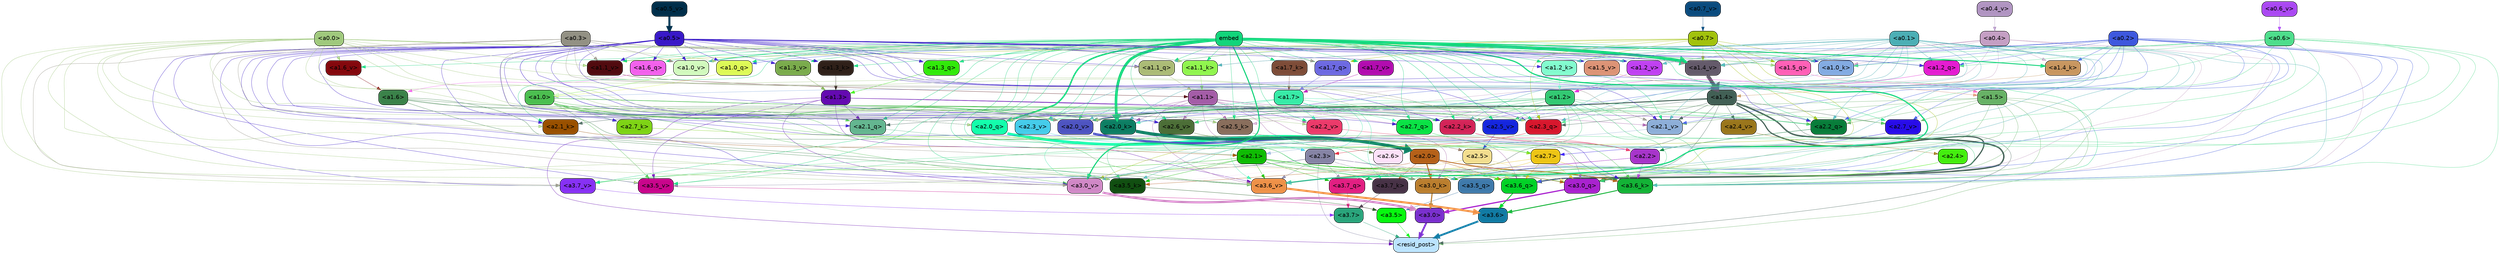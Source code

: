 strict digraph "" {
	graph [bgcolor=transparent,
		layout=dot,
		overlap=false,
		splines=true
	];
	"<a3.7>"	[color=black,
		fillcolor="#2aa57c",
		fontname=Helvetica,
		shape=box,
		style="filled, rounded"];
	"<resid_post>"	[color=black,
		fillcolor="#bbe3ff",
		fontname=Helvetica,
		shape=box,
		style="filled, rounded"];
	"<a3.7>" -> "<resid_post>"	[color="#2aa57c",
		penwidth=0.6239100098609924];
	"<a3.6>"	[color=black,
		fillcolor="#117ba4",
		fontname=Helvetica,
		shape=box,
		style="filled, rounded"];
	"<a3.6>" -> "<resid_post>"	[color="#117ba4",
		penwidth=4.569062113761902];
	"<a3.5>"	[color=black,
		fillcolor="#07f80f",
		fontname=Helvetica,
		shape=box,
		style="filled, rounded"];
	"<a3.5>" -> "<resid_post>"	[color="#07f80f",
		penwidth=0.6];
	"<a3.0>"	[color=black,
		fillcolor="#7a30ce",
		fontname=Helvetica,
		shape=box,
		style="filled, rounded"];
	"<a3.0>" -> "<resid_post>"	[color="#7a30ce",
		penwidth=4.283544182777405];
	"<a2.3>"	[color=black,
		fillcolor="#8684a5",
		fontname=Helvetica,
		shape=box,
		style="filled, rounded"];
	"<a2.3>" -> "<resid_post>"	[color="#8684a5",
		penwidth=0.6];
	"<a3.7_q>"	[color=black,
		fillcolor="#e21f82",
		fontname=Helvetica,
		shape=box,
		style="filled, rounded"];
	"<a2.3>" -> "<a3.7_q>"	[color="#8684a5",
		penwidth=0.6];
	"<a3.6_q>"	[color=black,
		fillcolor="#02d227",
		fontname=Helvetica,
		shape=box,
		style="filled, rounded"];
	"<a2.3>" -> "<a3.6_q>"	[color="#8684a5",
		penwidth=0.6];
	"<a3.5_q>"	[color=black,
		fillcolor="#3f7aab",
		fontname=Helvetica,
		shape=box,
		style="filled, rounded"];
	"<a2.3>" -> "<a3.5_q>"	[color="#8684a5",
		penwidth=0.6];
	"<a3.0_q>"	[color=black,
		fillcolor="#a922cf",
		fontname=Helvetica,
		shape=box,
		style="filled, rounded"];
	"<a2.3>" -> "<a3.0_q>"	[color="#8684a5",
		penwidth=0.6];
	"<a3.0_k>"	[color=black,
		fillcolor="#ba7e2e",
		fontname=Helvetica,
		shape=box,
		style="filled, rounded"];
	"<a2.3>" -> "<a3.0_k>"	[color="#8684a5",
		penwidth=0.6];
	"<a3.6_v>"	[color=black,
		fillcolor="#ee9148",
		fontname=Helvetica,
		shape=box,
		style="filled, rounded"];
	"<a2.3>" -> "<a3.6_v>"	[color="#8684a5",
		penwidth=0.6];
	"<a3.5_v>"	[color=black,
		fillcolor="#c9058c",
		fontname=Helvetica,
		shape=box,
		style="filled, rounded"];
	"<a2.3>" -> "<a3.5_v>"	[color="#8684a5",
		penwidth=0.6];
	"<a3.0_v>"	[color=black,
		fillcolor="#d088c6",
		fontname=Helvetica,
		shape=box,
		style="filled, rounded"];
	"<a2.3>" -> "<a3.0_v>"	[color="#8684a5",
		penwidth=0.6];
	"<a1.5>"	[color=black,
		fillcolor="#68b266",
		fontname=Helvetica,
		shape=box,
		style="filled, rounded"];
	"<a1.5>" -> "<resid_post>"	[color="#68b266",
		penwidth=0.6];
	"<a1.5>" -> "<a3.6_q>"	[color="#68b266",
		penwidth=0.6];
	"<a1.5>" -> "<a3.5_q>"	[color="#68b266",
		penwidth=0.6];
	"<a1.5>" -> "<a3.0_q>"	[color="#68b266",
		penwidth=0.6];
	"<a3.6_k>"	[color=black,
		fillcolor="#13b336",
		fontname=Helvetica,
		shape=box,
		style="filled, rounded"];
	"<a1.5>" -> "<a3.6_k>"	[color="#68b266",
		penwidth=0.6];
	"<a1.5>" -> "<a3.0_k>"	[color="#68b266",
		penwidth=0.6];
	"<a2.2_q>"	[color=black,
		fillcolor="#087d3a",
		fontname=Helvetica,
		shape=box,
		style="filled, rounded"];
	"<a1.5>" -> "<a2.2_q>"	[color="#68b266",
		penwidth=0.6];
	"<a2.7_v>"	[color=black,
		fillcolor="#280ce9",
		fontname=Helvetica,
		shape=box,
		style="filled, rounded"];
	"<a1.5>" -> "<a2.7_v>"	[color="#68b266",
		penwidth=0.6];
	"<a2.6_v>"	[color=black,
		fillcolor="#4c6e37",
		fontname=Helvetica,
		shape=box,
		style="filled, rounded"];
	"<a1.5>" -> "<a2.6_v>"	[color="#68b266",
		penwidth=0.6];
	"<a2.1_v>"	[color=black,
		fillcolor="#8daed8",
		fontname=Helvetica,
		shape=box,
		style="filled, rounded"];
	"<a1.5>" -> "<a2.1_v>"	[color="#68b266",
		penwidth=0.6];
	"<a1.4>"	[color=black,
		fillcolor="#426055",
		fontname=Helvetica,
		shape=box,
		style="filled, rounded"];
	"<a1.4>" -> "<resid_post>"	[color="#426055",
		penwidth=0.6];
	"<a1.4>" -> "<a3.7_q>"	[color="#426055",
		penwidth=0.6];
	"<a1.4>" -> "<a3.6_q>"	[color="#426055",
		penwidth=2.7536282539367676];
	"<a1.4>" -> "<a3.5_q>"	[color="#426055",
		penwidth=0.6];
	"<a1.4>" -> "<a3.0_q>"	[color="#426055",
		penwidth=3.3369133472442627];
	"<a2.3_q>"	[color=black,
		fillcolor="#d7172d",
		fontname=Helvetica,
		shape=box,
		style="filled, rounded"];
	"<a1.4>" -> "<a2.3_q>"	[color="#426055",
		penwidth=0.6];
	"<a1.4>" -> "<a2.2_q>"	[color="#426055",
		penwidth=0.6];
	"<a2.1_q>"	[color=black,
		fillcolor="#64b690",
		fontname=Helvetica,
		shape=box,
		style="filled, rounded"];
	"<a1.4>" -> "<a2.1_q>"	[color="#426055",
		penwidth=0.6];
	"<a2.0_q>"	[color=black,
		fillcolor="#13feab",
		fontname=Helvetica,
		shape=box,
		style="filled, rounded"];
	"<a1.4>" -> "<a2.0_q>"	[color="#426055",
		penwidth=0.6];
	"<a2.1_k>"	[color=black,
		fillcolor="#995000",
		fontname=Helvetica,
		shape=box,
		style="filled, rounded"];
	"<a1.4>" -> "<a2.1_k>"	[color="#426055",
		penwidth=0.6];
	"<a1.4>" -> "<a2.7_v>"	[color="#426055",
		penwidth=0.6];
	"<a1.4>" -> "<a2.6_v>"	[color="#426055",
		penwidth=0.6];
	"<a2.5_v>"	[color=black,
		fillcolor="#1526de",
		fontname=Helvetica,
		shape=box,
		style="filled, rounded"];
	"<a1.4>" -> "<a2.5_v>"	[color="#426055",
		penwidth=0.6];
	"<a2.4_v>"	[color=black,
		fillcolor="#9a761c",
		fontname=Helvetica,
		shape=box,
		style="filled, rounded"];
	"<a1.4>" -> "<a2.4_v>"	[color="#426055",
		penwidth=0.6];
	"<a1.4>" -> "<a2.1_v>"	[color="#426055",
		penwidth=0.6];
	"<a2.0_v>"	[color=black,
		fillcolor="#4e54c1",
		fontname=Helvetica,
		shape=box,
		style="filled, rounded"];
	"<a1.4>" -> "<a2.0_v>"	[color="#426055",
		penwidth=2.2818827629089355];
	"<a1.3>"	[color=black,
		fillcolor="#640ab1",
		fontname=Helvetica,
		shape=box,
		style="filled, rounded"];
	"<a1.3>" -> "<resid_post>"	[color="#640ab1",
		penwidth=0.6];
	"<a1.3>" -> "<a3.6_v>"	[color="#640ab1",
		penwidth=0.6];
	"<a1.3>" -> "<a3.5_v>"	[color="#640ab1",
		penwidth=0.6];
	"<a1.3>" -> "<a3.0_v>"	[color="#640ab1",
		penwidth=0.6];
	"<a1.3>" -> "<a2.2_q>"	[color="#640ab1",
		penwidth=0.6];
	"<a1.3>" -> "<a2.1_q>"	[color="#640ab1",
		penwidth=0.6];
	"<a2.2_k>"	[color=black,
		fillcolor="#d32458",
		fontname=Helvetica,
		shape=box,
		style="filled, rounded"];
	"<a1.3>" -> "<a2.2_k>"	[color="#640ab1",
		penwidth=0.6];
	"<a1.3>" -> "<a2.5_v>"	[color="#640ab1",
		penwidth=0.6];
	"<a3.7_q>" -> "<a3.7>"	[color="#e21f82",
		penwidth=0.6];
	"<a3.6_q>" -> "<a3.6>"	[color="#02d227",
		penwidth=2.0344843566417694];
	"<a3.5_q>" -> "<a3.5>"	[color="#3f7aab",
		penwidth=0.6];
	"<a3.0_q>" -> "<a3.0>"	[color="#a922cf",
		penwidth=2.863015294075012];
	"<a3.7_k>"	[color=black,
		fillcolor="#473246",
		fontname=Helvetica,
		shape=box,
		style="filled, rounded"];
	"<a3.7_k>" -> "<a3.7>"	[color="#473246",
		penwidth=0.6];
	"<a3.6_k>" -> "<a3.6>"	[color="#13b336",
		penwidth=2.1770318150520325];
	"<a3.5_k>"	[color=black,
		fillcolor="#114f11",
		fontname=Helvetica,
		shape=box,
		style="filled, rounded"];
	"<a3.5_k>" -> "<a3.5>"	[color="#114f11",
		penwidth=0.6];
	"<a3.0_k>" -> "<a3.0>"	[color="#ba7e2e",
		penwidth=2.6323853135108948];
	"<a3.7_v>"	[color=black,
		fillcolor="#8731f4",
		fontname=Helvetica,
		shape=box,
		style="filled, rounded"];
	"<a3.7_v>" -> "<a3.7>"	[color="#8731f4",
		penwidth=0.6];
	"<a3.6_v>" -> "<a3.6>"	[color="#ee9148",
		penwidth=4.972373723983765];
	"<a3.5_v>" -> "<a3.5>"	[color="#c9058c",
		penwidth=0.6];
	"<a3.0_v>" -> "<a3.0>"	[color="#d088c6",
		penwidth=5.1638524532318115];
	"<a2.6>"	[color=black,
		fillcolor="#fce1f9",
		fontname=Helvetica,
		shape=box,
		style="filled, rounded"];
	"<a2.6>" -> "<a3.7_q>"	[color="#fce1f9",
		penwidth=0.6];
	"<a2.6>" -> "<a3.6_q>"	[color="#fce1f9",
		penwidth=0.6];
	"<a2.6>" -> "<a3.0_q>"	[color="#fce1f9",
		penwidth=0.6];
	"<a2.6>" -> "<a3.7_k>"	[color="#fce1f9",
		penwidth=0.6];
	"<a2.6>" -> "<a3.6_k>"	[color="#fce1f9",
		penwidth=0.6];
	"<a2.6>" -> "<a3.5_k>"	[color="#fce1f9",
		penwidth=0.6];
	"<a2.6>" -> "<a3.0_k>"	[color="#fce1f9",
		penwidth=0.6];
	"<a2.1>"	[color=black,
		fillcolor="#0fbc04",
		fontname=Helvetica,
		shape=box,
		style="filled, rounded"];
	"<a2.1>" -> "<a3.7_q>"	[color="#0fbc04",
		penwidth=0.6];
	"<a2.1>" -> "<a3.6_q>"	[color="#0fbc04",
		penwidth=0.6];
	"<a2.1>" -> "<a3.5_q>"	[color="#0fbc04",
		penwidth=0.6];
	"<a2.1>" -> "<a3.0_q>"	[color="#0fbc04",
		penwidth=0.6];
	"<a2.1>" -> "<a3.7_k>"	[color="#0fbc04",
		penwidth=0.6];
	"<a2.1>" -> "<a3.6_k>"	[color="#0fbc04",
		penwidth=0.6];
	"<a2.1>" -> "<a3.5_k>"	[color="#0fbc04",
		penwidth=0.6];
	"<a2.1>" -> "<a3.0_k>"	[color="#0fbc04",
		penwidth=0.6];
	"<a2.1>" -> "<a3.7_v>"	[color="#0fbc04",
		penwidth=0.6];
	"<a2.1>" -> "<a3.6_v>"	[color="#0fbc04",
		penwidth=0.6];
	"<a2.1>" -> "<a3.0_v>"	[color="#0fbc04",
		penwidth=0.6];
	"<a2.7>"	[color=black,
		fillcolor="#edc516",
		fontname=Helvetica,
		shape=box,
		style="filled, rounded"];
	"<a2.7>" -> "<a3.6_q>"	[color="#edc516",
		penwidth=0.6];
	"<a2.7>" -> "<a3.0_q>"	[color="#edc516",
		penwidth=0.6];
	"<a2.7>" -> "<a3.6_k>"	[color="#edc516",
		penwidth=0.6];
	"<a2.7>" -> "<a3.0_k>"	[color="#edc516",
		penwidth=0.6];
	"<a2.7>" -> "<a3.6_v>"	[color="#edc516",
		penwidth=0.6];
	"<a2.5>"	[color=black,
		fillcolor="#f3de8f",
		fontname=Helvetica,
		shape=box,
		style="filled, rounded"];
	"<a2.5>" -> "<a3.6_q>"	[color="#f3de8f",
		penwidth=0.6];
	"<a2.5>" -> "<a3.0_q>"	[color="#f3de8f",
		penwidth=0.6];
	"<a2.5>" -> "<a3.0_k>"	[color="#f3de8f",
		penwidth=0.6];
	"<a2.5>" -> "<a3.6_v>"	[color="#f3de8f",
		penwidth=0.6];
	"<a2.5>" -> "<a3.0_v>"	[color="#f3de8f",
		penwidth=0.6];
	"<a2.0>"	[color=black,
		fillcolor="#b56119",
		fontname=Helvetica,
		shape=box,
		style="filled, rounded"];
	"<a2.0>" -> "<a3.6_q>"	[color="#b56119",
		penwidth=0.6];
	"<a2.0>" -> "<a3.0_q>"	[color="#b56119",
		penwidth=0.6];
	"<a2.0>" -> "<a3.7_k>"	[color="#b56119",
		penwidth=0.6];
	"<a2.0>" -> "<a3.6_k>"	[color="#b56119",
		penwidth=1.7047871947288513];
	"<a2.0>" -> "<a3.5_k>"	[color="#b56119",
		penwidth=0.6];
	"<a2.0>" -> "<a3.0_k>"	[color="#b56119",
		penwidth=2.239806979894638];
	"<a1.1>"	[color=black,
		fillcolor="#a45da7",
		fontname=Helvetica,
		shape=box,
		style="filled, rounded"];
	"<a1.1>" -> "<a3.6_q>"	[color="#a45da7",
		penwidth=0.6];
	"<a1.1>" -> "<a3.0_q>"	[color="#a45da7",
		penwidth=0.6];
	"<a1.1>" -> "<a3.0_k>"	[color="#a45da7",
		penwidth=0.6];
	"<a1.1>" -> "<a3.6_v>"	[color="#a45da7",
		penwidth=0.6];
	"<a2.7_q>"	[color=black,
		fillcolor="#0ae245",
		fontname=Helvetica,
		shape=box,
		style="filled, rounded"];
	"<a1.1>" -> "<a2.7_q>"	[color="#a45da7",
		penwidth=0.6];
	"<a2.5_k>"	[color=black,
		fillcolor="#896e5c",
		fontname=Helvetica,
		shape=box,
		style="filled, rounded"];
	"<a1.1>" -> "<a2.5_k>"	[color="#a45da7",
		penwidth=0.6];
	"<a2.0_k>"	[color=black,
		fillcolor="#0d7e63",
		fontname=Helvetica,
		shape=box,
		style="filled, rounded"];
	"<a1.1>" -> "<a2.0_k>"	[color="#a45da7",
		penwidth=0.6];
	"<a1.1>" -> "<a2.6_v>"	[color="#a45da7",
		penwidth=0.6];
	"<a2.2_v>"	[color=black,
		fillcolor="#eb3a6a",
		fontname=Helvetica,
		shape=box,
		style="filled, rounded"];
	"<a1.1>" -> "<a2.2_v>"	[color="#a45da7",
		penwidth=0.6];
	"<a1.1>" -> "<a2.1_v>"	[color="#a45da7",
		penwidth=0.6];
	"<a1.1>" -> "<a2.0_v>"	[color="#a45da7",
		penwidth=0.6];
	"<a0.4>"	[color=black,
		fillcolor="#c59fc4",
		fontname=Helvetica,
		shape=box,
		style="filled, rounded"];
	"<a0.4>" -> "<a3.6_q>"	[color="#c59fc4",
		penwidth=0.6];
	"<a0.4>" -> "<a3.0_q>"	[color="#c59fc4",
		penwidth=0.6];
	"<a0.4>" -> "<a3.6_k>"	[color="#c59fc4",
		penwidth=0.6];
	"<a0.4>" -> "<a2.5_k>"	[color="#c59fc4",
		penwidth=0.6];
	"<a0.4>" -> "<a2.0_k>"	[color="#c59fc4",
		penwidth=0.6];
	"<a1.4_k>"	[color=black,
		fillcolor="#c89660",
		fontname=Helvetica,
		shape=box,
		style="filled, rounded"];
	"<a0.4>" -> "<a1.4_k>"	[color="#c59fc4",
		penwidth=0.6];
	"<a1.1_k>"	[color=black,
		fillcolor="#90f54e",
		fontname=Helvetica,
		shape=box,
		style="filled, rounded"];
	"<a0.4>" -> "<a1.1_k>"	[color="#c59fc4",
		penwidth=0.6];
	"<a1.0_k>"	[color=black,
		fillcolor="#83abe2",
		fontname=Helvetica,
		shape=box,
		style="filled, rounded"];
	"<a0.4>" -> "<a1.0_k>"	[color="#c59fc4",
		penwidth=0.6];
	"<a1.4_v>"	[color=black,
		fillcolor="#645a6a",
		fontname=Helvetica,
		shape=box,
		style="filled, rounded"];
	"<a0.4>" -> "<a1.4_v>"	[color="#c59fc4",
		penwidth=0.6];
	"<a1.2_v>"	[color=black,
		fillcolor="#c041f1",
		fontname=Helvetica,
		shape=box,
		style="filled, rounded"];
	"<a0.4>" -> "<a1.2_v>"	[color="#c59fc4",
		penwidth=0.6];
	"<a0.2>"	[color=black,
		fillcolor="#3e58de",
		fontname=Helvetica,
		shape=box,
		style="filled, rounded"];
	"<a0.2>" -> "<a3.6_q>"	[color="#3e58de",
		penwidth=0.6];
	"<a0.2>" -> "<a3.0_q>"	[color="#3e58de",
		penwidth=0.6];
	"<a0.2>" -> "<a3.6_k>"	[color="#3e58de",
		penwidth=0.6];
	"<a0.2>" -> "<a3.0_k>"	[color="#3e58de",
		penwidth=0.6];
	"<a0.2>" -> "<a2.2_q>"	[color="#3e58de",
		penwidth=0.6];
	"<a0.2>" -> "<a2.2_k>"	[color="#3e58de",
		penwidth=0.6];
	"<a0.2>" -> "<a2.0_k>"	[color="#3e58de",
		penwidth=0.6];
	"<a0.2>" -> "<a2.7_v>"	[color="#3e58de",
		penwidth=0.6];
	"<a0.2>" -> "<a2.1_v>"	[color="#3e58de",
		penwidth=0.6];
	"<a0.2>" -> "<a2.0_v>"	[color="#3e58de",
		penwidth=0.6];
	"<a1.5_q>"	[color=black,
		fillcolor="#ff60b6",
		fontname=Helvetica,
		shape=box,
		style="filled, rounded"];
	"<a0.2>" -> "<a1.5_q>"	[color="#3e58de",
		penwidth=0.6];
	"<a1.2_q>"	[color=black,
		fillcolor="#e41cd1",
		fontname=Helvetica,
		shape=box,
		style="filled, rounded"];
	"<a0.2>" -> "<a1.2_q>"	[color="#3e58de",
		penwidth=0.6];
	"<a1.0_q>"	[color=black,
		fillcolor="#ddf956",
		fontname=Helvetica,
		shape=box,
		style="filled, rounded"];
	"<a0.2>" -> "<a1.0_q>"	[color="#3e58de",
		penwidth=0.6];
	"<a0.2>" -> "<a1.4_k>"	[color="#3e58de",
		penwidth=0.6];
	"<a0.2>" -> "<a1.0_k>"	[color="#3e58de",
		penwidth=0.6];
	"<a0.2>" -> "<a1.4_v>"	[color="#3e58de",
		penwidth=0.6];
	"<a2.4>"	[color=black,
		fillcolor="#44ee0f",
		fontname=Helvetica,
		shape=box,
		style="filled, rounded"];
	"<a2.4>" -> "<a3.5_q>"	[color="#44ee0f",
		penwidth=0.6];
	"<a2.4>" -> "<a3.0_q>"	[color="#44ee0f",
		penwidth=0.6];
	"<a1.2>"	[color=black,
		fillcolor="#33c973",
		fontname=Helvetica,
		shape=box,
		style="filled, rounded"];
	"<a1.2>" -> "<a3.0_q>"	[color="#33c973",
		penwidth=0.6];
	"<a1.2>" -> "<a3.6_k>"	[color="#33c973",
		penwidth=0.6];
	"<a1.2>" -> "<a3.5_k>"	[color="#33c973",
		penwidth=0.6];
	"<a1.2>" -> "<a3.0_k>"	[color="#33c973",
		penwidth=0.6];
	"<a1.2>" -> "<a3.5_v>"	[color="#33c973",
		penwidth=0.6];
	"<a1.2>" -> "<a2.7_q>"	[color="#33c973",
		penwidth=0.6];
	"<a1.2>" -> "<a2.2_q>"	[color="#33c973",
		penwidth=0.6];
	"<a1.2>" -> "<a2.2_k>"	[color="#33c973",
		penwidth=0.6];
	"<a1.2>" -> "<a2.6_v>"	[color="#33c973",
		penwidth=0.6];
	"<a1.2>" -> "<a2.5_v>"	[color="#33c973",
		penwidth=0.6];
	"<a2.3_v>"	[color=black,
		fillcolor="#45ccea",
		fontname=Helvetica,
		shape=box,
		style="filled, rounded"];
	"<a1.2>" -> "<a2.3_v>"	[color="#33c973",
		penwidth=0.6];
	"<a1.2>" -> "<a2.0_v>"	[color="#33c973",
		penwidth=0.6];
	"<a1.7>"	[color=black,
		fillcolor="#38eba7",
		fontname=Helvetica,
		shape=box,
		style="filled, rounded"];
	"<a1.7>" -> "<a3.7_k>"	[color="#38eba7",
		penwidth=0.6];
	"<a1.7>" -> "<a3.5_k>"	[color="#38eba7",
		penwidth=0.6];
	"<a1.7>" -> "<a3.6_v>"	[color="#38eba7",
		penwidth=0.6];
	"<a1.7>" -> "<a2.7_q>"	[color="#38eba7",
		penwidth=0.6];
	"<a1.7>" -> "<a2.2_q>"	[color="#38eba7",
		penwidth=0.6];
	"<a1.7>" -> "<a2.0_q>"	[color="#38eba7",
		penwidth=0.6];
	"<a1.7>" -> "<a2.2_k>"	[color="#38eba7",
		penwidth=0.6];
	"<a1.7>" -> "<a2.0_k>"	[color="#38eba7",
		penwidth=0.6];
	"<a1.7>" -> "<a2.5_v>"	[color="#38eba7",
		penwidth=0.6];
	"<a1.7>" -> "<a2.3_v>"	[color="#38eba7",
		penwidth=0.6];
	"<a1.7>" -> "<a2.2_v>"	[color="#38eba7",
		penwidth=0.6];
	"<a0.7>"	[color=black,
		fillcolor="#a2c20d",
		fontname=Helvetica,
		shape=box,
		style="filled, rounded"];
	"<a0.7>" -> "<a3.7_k>"	[color="#a2c20d",
		penwidth=0.6];
	"<a0.7>" -> "<a3.0_v>"	[color="#a2c20d",
		penwidth=0.6];
	"<a0.7>" -> "<a2.3_q>"	[color="#a2c20d",
		penwidth=0.6];
	"<a0.7>" -> "<a2.2_q>"	[color="#a2c20d",
		penwidth=0.6];
	"<a1.7_q>"	[color=black,
		fillcolor="#6d69e1",
		fontname=Helvetica,
		shape=box,
		style="filled, rounded"];
	"<a0.7>" -> "<a1.7_q>"	[color="#a2c20d",
		penwidth=0.6];
	"<a0.7>" -> "<a1.5_q>"	[color="#a2c20d",
		penwidth=0.6];
	"<a1.1_q>"	[color=black,
		fillcolor="#abbb76",
		fontname=Helvetica,
		shape=box,
		style="filled, rounded"];
	"<a0.7>" -> "<a1.1_q>"	[color="#a2c20d",
		penwidth=0.6];
	"<a1.2_k>"	[color=black,
		fillcolor="#82fbce",
		fontname=Helvetica,
		shape=box,
		style="filled, rounded"];
	"<a0.7>" -> "<a1.2_k>"	[color="#a2c20d",
		penwidth=0.6];
	"<a0.7>" -> "<a1.0_k>"	[color="#a2c20d",
		penwidth=0.6];
	"<a0.7>" -> "<a1.4_v>"	[color="#a2c20d",
		penwidth=0.6];
	"<a1.1_v>"	[color=black,
		fillcolor="#510a0f",
		fontname=Helvetica,
		shape=box,
		style="filled, rounded"];
	"<a0.7>" -> "<a1.1_v>"	[color="#a2c20d",
		penwidth=0.6];
	"<a0.6>"	[color=black,
		fillcolor="#4ede8c",
		fontname=Helvetica,
		shape=box,
		style="filled, rounded"];
	"<a0.6>" -> "<a3.7_k>"	[color="#4ede8c",
		penwidth=0.6];
	"<a0.6>" -> "<a3.6_k>"	[color="#4ede8c",
		penwidth=0.6];
	"<a0.6>" -> "<a3.0_k>"	[color="#4ede8c",
		penwidth=0.6];
	"<a0.6>" -> "<a3.7_v>"	[color="#4ede8c",
		penwidth=0.6];
	"<a0.6>" -> "<a3.6_v>"	[color="#4ede8c",
		penwidth=0.6];
	"<a0.6>" -> "<a3.0_v>"	[color="#4ede8c",
		penwidth=0.6];
	"<a0.6>" -> "<a2.3_q>"	[color="#4ede8c",
		penwidth=0.6];
	"<a0.6>" -> "<a2.2_q>"	[color="#4ede8c",
		penwidth=0.6];
	"<a0.6>" -> "<a1.5_q>"	[color="#4ede8c",
		penwidth=0.6];
	"<a0.6>" -> "<a1.2_q>"	[color="#4ede8c",
		penwidth=0.6];
	"<a0.6>" -> "<a1.0_k>"	[color="#4ede8c",
		penwidth=0.6];
	"<a0.6>" -> "<a1.4_v>"	[color="#4ede8c",
		penwidth=0.6];
	embed	[color=black,
		fillcolor="#12d57b",
		fontname=Helvetica,
		shape=box,
		style="filled, rounded"];
	embed -> "<a3.7_k>"	[color="#12d57b",
		penwidth=0.6];
	embed -> "<a3.6_k>"	[color="#12d57b",
		penwidth=0.6];
	embed -> "<a3.5_k>"	[color="#12d57b",
		penwidth=0.6];
	embed -> "<a3.0_k>"	[color="#12d57b",
		penwidth=0.6];
	embed -> "<a3.7_v>"	[color="#12d57b",
		penwidth=0.6];
	embed -> "<a3.6_v>"	[color="#12d57b",
		penwidth=2.7369276881217957];
	embed -> "<a3.5_v>"	[color="#12d57b",
		penwidth=0.6];
	embed -> "<a3.0_v>"	[color="#12d57b",
		penwidth=2.5778204202651978];
	embed -> "<a2.7_q>"	[color="#12d57b",
		penwidth=0.6];
	embed -> "<a2.3_q>"	[color="#12d57b",
		penwidth=0.6];
	embed -> "<a2.2_q>"	[color="#12d57b",
		penwidth=0.6];
	embed -> "<a2.1_q>"	[color="#12d57b",
		penwidth=0.6];
	embed -> "<a2.0_q>"	[color="#12d57b",
		penwidth=3.459219217300415];
	embed -> "<a2.5_k>"	[color="#12d57b",
		penwidth=0.6];
	embed -> "<a2.2_k>"	[color="#12d57b",
		penwidth=0.6363201141357422];
	embed -> "<a2.1_k>"	[color="#12d57b",
		penwidth=0.6];
	embed -> "<a2.0_k>"	[color="#12d57b",
		penwidth=6.407642982900143];
	embed -> "<a2.7_v>"	[color="#12d57b",
		penwidth=0.6];
	embed -> "<a2.6_v>"	[color="#12d57b",
		penwidth=0.6];
	embed -> "<a2.5_v>"	[color="#12d57b",
		penwidth=0.6];
	embed -> "<a2.3_v>"	[color="#12d57b",
		penwidth=0.6];
	embed -> "<a2.2_v>"	[color="#12d57b",
		penwidth=0.6175012588500977];
	embed -> "<a2.1_v>"	[color="#12d57b",
		penwidth=0.6];
	embed -> "<a2.0_v>"	[color="#12d57b",
		penwidth=0.6];
	embed -> "<a1.7_q>"	[color="#12d57b",
		penwidth=0.6];
	"<a1.6_q>"	[color=black,
		fillcolor="#f261ec",
		fontname=Helvetica,
		shape=box,
		style="filled, rounded"];
	embed -> "<a1.6_q>"	[color="#12d57b",
		penwidth=0.6];
	embed -> "<a1.5_q>"	[color="#12d57b",
		penwidth=0.6186923980712891];
	"<a1.3_q>"	[color=black,
		fillcolor="#31e90a",
		fontname=Helvetica,
		shape=box,
		style="filled, rounded"];
	embed -> "<a1.3_q>"	[color="#12d57b",
		penwidth=0.6];
	embed -> "<a1.2_q>"	[color="#12d57b",
		penwidth=0.6];
	embed -> "<a1.1_q>"	[color="#12d57b",
		penwidth=0.6];
	embed -> "<a1.0_q>"	[color="#12d57b",
		penwidth=0.6];
	"<a1.7_k>"	[color=black,
		fillcolor="#7d4c38",
		fontname=Helvetica,
		shape=box,
		style="filled, rounded"];
	embed -> "<a1.7_k>"	[color="#12d57b",
		penwidth=0.6];
	embed -> "<a1.4_k>"	[color="#12d57b",
		penwidth=2.1454997062683105];
	"<a1.3_k>"	[color=black,
		fillcolor="#2f2019",
		fontname=Helvetica,
		shape=box,
		style="filled, rounded"];
	embed -> "<a1.3_k>"	[color="#12d57b",
		penwidth=0.6];
	embed -> "<a1.2_k>"	[color="#12d57b",
		penwidth=0.6];
	embed -> "<a1.1_k>"	[color="#12d57b",
		penwidth=0.6];
	embed -> "<a1.0_k>"	[color="#12d57b",
		penwidth=0.6];
	"<a1.7_v>"	[color=black,
		fillcolor="#b20caf",
		fontname=Helvetica,
		shape=box,
		style="filled, rounded"];
	embed -> "<a1.7_v>"	[color="#12d57b",
		penwidth=0.6];
	"<a1.6_v>"	[color=black,
		fillcolor="#84080d",
		fontname=Helvetica,
		shape=box,
		style="filled, rounded"];
	embed -> "<a1.6_v>"	[color="#12d57b",
		penwidth=0.6];
	"<a1.5_v>"	[color=black,
		fillcolor="#dc9376",
		fontname=Helvetica,
		shape=box,
		style="filled, rounded"];
	embed -> "<a1.5_v>"	[color="#12d57b",
		penwidth=0.6];
	embed -> "<a1.4_v>"	[color="#12d57b",
		penwidth=6.860090345144272];
	"<a1.3_v>"	[color=black,
		fillcolor="#7aab4c",
		fontname=Helvetica,
		shape=box,
		style="filled, rounded"];
	embed -> "<a1.3_v>"	[color="#12d57b",
		penwidth=0.6];
	embed -> "<a1.2_v>"	[color="#12d57b",
		penwidth=0.6];
	embed -> "<a1.1_v>"	[color="#12d57b",
		penwidth=0.6];
	"<a1.0_v>"	[color=black,
		fillcolor="#d1f9bd",
		fontname=Helvetica,
		shape=box,
		style="filled, rounded"];
	embed -> "<a1.0_v>"	[color="#12d57b",
		penwidth=1.2940821647644043];
	"<a2.2>"	[color=black,
		fillcolor="#a735ca",
		fontname=Helvetica,
		shape=box,
		style="filled, rounded"];
	"<a2.2>" -> "<a3.6_k>"	[color="#a735ca",
		penwidth=0.6];
	"<a2.2>" -> "<a3.0_k>"	[color="#a735ca",
		penwidth=0.6];
	"<a2.2>" -> "<a3.6_v>"	[color="#a735ca",
		penwidth=0.6];
	"<a1.6>"	[color=black,
		fillcolor="#3b824a",
		fontname=Helvetica,
		shape=box,
		style="filled, rounded"];
	"<a1.6>" -> "<a3.6_k>"	[color="#3b824a",
		penwidth=0.6];
	"<a1.6>" -> "<a3.5_k>"	[color="#3b824a",
		penwidth=0.6];
	"<a1.6>" -> "<a3.6_v>"	[color="#3b824a",
		penwidth=0.6];
	"<a1.6>" -> "<a2.0_k>"	[color="#3b824a",
		penwidth=0.6];
	"<a1.6>" -> "<a2.0_v>"	[color="#3b824a",
		penwidth=0.6];
	"<a1.0>"	[color=black,
		fillcolor="#4cbf50",
		fontname=Helvetica,
		shape=box,
		style="filled, rounded"];
	"<a1.0>" -> "<a3.6_k>"	[color="#4cbf50",
		penwidth=0.6];
	"<a1.0>" -> "<a3.0_k>"	[color="#4cbf50",
		penwidth=0.6];
	"<a1.0>" -> "<a3.6_v>"	[color="#4cbf50",
		penwidth=0.6];
	"<a1.0>" -> "<a3.5_v>"	[color="#4cbf50",
		penwidth=0.6];
	"<a1.0>" -> "<a3.0_v>"	[color="#4cbf50",
		penwidth=0.6];
	"<a1.0>" -> "<a2.3_q>"	[color="#4cbf50",
		penwidth=0.6];
	"<a1.0>" -> "<a2.2_q>"	[color="#4cbf50",
		penwidth=0.6];
	"<a1.0>" -> "<a2.1_q>"	[color="#4cbf50",
		penwidth=0.6];
	"<a2.7_k>"	[color=black,
		fillcolor="#7ed315",
		fontname=Helvetica,
		shape=box,
		style="filled, rounded"];
	"<a1.0>" -> "<a2.7_k>"	[color="#4cbf50",
		penwidth=0.6];
	"<a1.0>" -> "<a2.2_k>"	[color="#4cbf50",
		penwidth=0.6];
	"<a1.0>" -> "<a2.0_k>"	[color="#4cbf50",
		penwidth=0.6];
	"<a1.0>" -> "<a2.7_v>"	[color="#4cbf50",
		penwidth=0.6];
	"<a1.0>" -> "<a2.6_v>"	[color="#4cbf50",
		penwidth=0.6];
	"<a1.0>" -> "<a2.0_v>"	[color="#4cbf50",
		penwidth=1.2978954315185547];
	"<a0.5>"	[color=black,
		fillcolor="#3919c8",
		fontname=Helvetica,
		shape=box,
		style="filled, rounded"];
	"<a0.5>" -> "<a3.6_k>"	[color="#3919c8",
		penwidth=0.6];
	"<a0.5>" -> "<a3.7_v>"	[color="#3919c8",
		penwidth=0.6];
	"<a0.5>" -> "<a3.6_v>"	[color="#3919c8",
		penwidth=0.6];
	"<a0.5>" -> "<a3.5_v>"	[color="#3919c8",
		penwidth=0.6];
	"<a0.5>" -> "<a3.0_v>"	[color="#3919c8",
		penwidth=0.6];
	"<a0.5>" -> "<a2.7_q>"	[color="#3919c8",
		penwidth=0.6];
	"<a0.5>" -> "<a2.3_q>"	[color="#3919c8",
		penwidth=0.6];
	"<a0.5>" -> "<a2.2_q>"	[color="#3919c8",
		penwidth=0.6];
	"<a0.5>" -> "<a2.1_q>"	[color="#3919c8",
		penwidth=0.6];
	"<a0.5>" -> "<a2.0_q>"	[color="#3919c8",
		penwidth=0.6];
	"<a0.5>" -> "<a2.7_k>"	[color="#3919c8",
		penwidth=0.6];
	"<a0.5>" -> "<a2.5_k>"	[color="#3919c8",
		penwidth=0.6];
	"<a0.5>" -> "<a2.2_k>"	[color="#3919c8",
		penwidth=0.6];
	"<a0.5>" -> "<a2.1_k>"	[color="#3919c8",
		penwidth=0.6];
	"<a0.5>" -> "<a2.0_k>"	[color="#3919c8",
		penwidth=0.7721366882324219];
	"<a0.5>" -> "<a2.6_v>"	[color="#3919c8",
		penwidth=0.6];
	"<a0.5>" -> "<a2.3_v>"	[color="#3919c8",
		penwidth=0.6];
	"<a0.5>" -> "<a2.1_v>"	[color="#3919c8",
		penwidth=0.6];
	"<a0.5>" -> "<a2.0_v>"	[color="#3919c8",
		penwidth=0.6];
	"<a0.5>" -> "<a1.6_q>"	[color="#3919c8",
		penwidth=0.6];
	"<a0.5>" -> "<a1.3_q>"	[color="#3919c8",
		penwidth=0.6];
	"<a0.5>" -> "<a1.2_q>"	[color="#3919c8",
		penwidth=0.6];
	"<a0.5>" -> "<a1.1_q>"	[color="#3919c8",
		penwidth=0.6];
	"<a0.5>" -> "<a1.0_q>"	[color="#3919c8",
		penwidth=0.6];
	"<a0.5>" -> "<a1.3_k>"	[color="#3919c8",
		penwidth=0.6];
	"<a0.5>" -> "<a1.2_k>"	[color="#3919c8",
		penwidth=0.6];
	"<a0.5>" -> "<a1.1_k>"	[color="#3919c8",
		penwidth=0.6];
	"<a0.5>" -> "<a1.0_k>"	[color="#3919c8",
		penwidth=0.6];
	"<a0.5>" -> "<a1.5_v>"	[color="#3919c8",
		penwidth=0.6];
	"<a0.5>" -> "<a1.4_v>"	[color="#3919c8",
		penwidth=1.0206317901611328];
	"<a0.5>" -> "<a1.3_v>"	[color="#3919c8",
		penwidth=0.6];
	"<a0.5>" -> "<a1.2_v>"	[color="#3919c8",
		penwidth=0.6];
	"<a0.5>" -> "<a1.1_v>"	[color="#3919c8",
		penwidth=0.6];
	"<a0.5>" -> "<a1.0_v>"	[color="#3919c8",
		penwidth=0.6];
	"<a0.1>"	[color=black,
		fillcolor="#4cafb5",
		fontname=Helvetica,
		shape=box,
		style="filled, rounded"];
	"<a0.1>" -> "<a3.6_k>"	[color="#4cafb5",
		penwidth=0.6];
	"<a0.1>" -> "<a3.5_k>"	[color="#4cafb5",
		penwidth=0.6];
	"<a0.1>" -> "<a3.0_k>"	[color="#4cafb5",
		penwidth=0.6];
	"<a0.1>" -> "<a3.6_v>"	[color="#4cafb5",
		penwidth=0.6];
	"<a0.1>" -> "<a3.0_v>"	[color="#4cafb5",
		penwidth=0.6];
	"<a0.1>" -> "<a2.3_q>"	[color="#4cafb5",
		penwidth=0.6];
	"<a0.1>" -> "<a2.2_q>"	[color="#4cafb5",
		penwidth=0.6];
	"<a0.1>" -> "<a2.2_k>"	[color="#4cafb5",
		penwidth=0.6];
	"<a0.1>" -> "<a2.0_k>"	[color="#4cafb5",
		penwidth=0.6];
	"<a0.1>" -> "<a2.5_v>"	[color="#4cafb5",
		penwidth=0.6];
	"<a0.1>" -> "<a2.3_v>"	[color="#4cafb5",
		penwidth=0.6];
	"<a0.1>" -> "<a2.1_v>"	[color="#4cafb5",
		penwidth=0.6];
	"<a0.1>" -> "<a2.0_v>"	[color="#4cafb5",
		penwidth=0.6];
	"<a0.1>" -> "<a1.5_q>"	[color="#4cafb5",
		penwidth=0.6];
	"<a0.1>" -> "<a1.2_q>"	[color="#4cafb5",
		penwidth=0.6];
	"<a0.1>" -> "<a1.1_q>"	[color="#4cafb5",
		penwidth=0.6];
	"<a0.1>" -> "<a1.2_k>"	[color="#4cafb5",
		penwidth=0.6];
	"<a0.1>" -> "<a1.1_k>"	[color="#4cafb5",
		penwidth=0.6];
	"<a0.1>" -> "<a1.5_v>"	[color="#4cafb5",
		penwidth=0.6];
	"<a0.1>" -> "<a1.4_v>"	[color="#4cafb5",
		penwidth=0.6];
	"<a0.1>" -> "<a1.2_v>"	[color="#4cafb5",
		penwidth=0.6];
	"<a0.1>" -> "<a1.0_v>"	[color="#4cafb5",
		penwidth=0.6];
	"<a0.0>"	[color=black,
		fillcolor="#a0c97d",
		fontname=Helvetica,
		shape=box,
		style="filled, rounded"];
	"<a0.0>" -> "<a3.5_k>"	[color="#a0c97d",
		penwidth=0.6];
	"<a0.0>" -> "<a3.7_v>"	[color="#a0c97d",
		penwidth=0.6];
	"<a0.0>" -> "<a3.6_v>"	[color="#a0c97d",
		penwidth=0.6];
	"<a0.0>" -> "<a3.5_v>"	[color="#a0c97d",
		penwidth=0.6];
	"<a0.0>" -> "<a3.0_v>"	[color="#a0c97d",
		penwidth=0.6];
	"<a0.0>" -> "<a2.3_q>"	[color="#a0c97d",
		penwidth=0.6];
	"<a0.0>" -> "<a2.0_q>"	[color="#a0c97d",
		penwidth=0.6];
	"<a0.0>" -> "<a2.5_k>"	[color="#a0c97d",
		penwidth=0.6];
	"<a0.0>" -> "<a2.1_k>"	[color="#a0c97d",
		penwidth=0.6];
	"<a0.0>" -> "<a2.0_k>"	[color="#a0c97d",
		penwidth=0.6];
	"<a0.0>" -> "<a2.5_v>"	[color="#a0c97d",
		penwidth=0.6];
	"<a0.0>" -> "<a2.3_v>"	[color="#a0c97d",
		penwidth=0.6];
	"<a0.0>" -> "<a2.2_v>"	[color="#a0c97d",
		penwidth=0.6];
	"<a0.0>" -> "<a2.0_v>"	[color="#a0c97d",
		penwidth=0.6];
	"<a0.0>" -> "<a1.5_q>"	[color="#a0c97d",
		penwidth=0.6];
	"<a0.0>" -> "<a1.0_q>"	[color="#a0c97d",
		penwidth=0.6];
	"<a0.0>" -> "<a1.1_k>"	[color="#a0c97d",
		penwidth=0.6];
	"<a0.0>" -> "<a1.6_v>"	[color="#a0c97d",
		penwidth=0.6];
	"<a0.0>" -> "<a1.4_v>"	[color="#a0c97d",
		penwidth=0.6];
	"<a0.0>" -> "<a1.1_v>"	[color="#a0c97d",
		penwidth=0.6];
	"<a0.3>"	[color=black,
		fillcolor="#939184",
		fontname=Helvetica,
		shape=box,
		style="filled, rounded"];
	"<a0.3>" -> "<a3.0_k>"	[color="#939184",
		penwidth=0.6];
	"<a0.3>" -> "<a3.7_v>"	[color="#939184",
		penwidth=0.6];
	"<a0.3>" -> "<a3.0_v>"	[color="#939184",
		penwidth=0.6];
	"<a0.3>" -> "<a2.5_v>"	[color="#939184",
		penwidth=0.6];
	"<a0.3>" -> "<a2.1_v>"	[color="#939184",
		penwidth=0.6];
	"<a0.3>" -> "<a2.0_v>"	[color="#939184",
		penwidth=0.6];
	"<a0.3>" -> "<a1.7_q>"	[color="#939184",
		penwidth=0.6];
	"<a0.3>" -> "<a1.1_q>"	[color="#939184",
		penwidth=0.6];
	"<a0.3>" -> "<a1.4_v>"	[color="#939184",
		penwidth=0.6];
	"<a0.3>" -> "<a1.1_v>"	[color="#939184",
		penwidth=0.6];
	"<a0.3>" -> "<a1.0_v>"	[color="#939184",
		penwidth=0.6];
	"<a2.7_q>" -> "<a2.7>"	[color="#0ae245",
		penwidth=0.6];
	"<a2.3_q>" -> "<a2.3>"	[color="#d7172d",
		penwidth=0.6];
	"<a2.2_q>" -> "<a2.2>"	[color="#087d3a",
		penwidth=0.7441773414611816];
	"<a2.1_q>" -> "<a2.1>"	[color="#64b690",
		penwidth=0.6];
	"<a2.0_q>" -> "<a2.0>"	[color="#13feab",
		penwidth=6.422367453575134];
	"<a2.7_k>" -> "<a2.7>"	[color="#7ed315",
		penwidth=0.6];
	"<a2.5_k>" -> "<a2.5>"	[color="#896e5c",
		penwidth=0.6];
	"<a2.2_k>" -> "<a2.2>"	[color="#d32458",
		penwidth=0.8810110092163086];
	"<a2.1_k>" -> "<a2.1>"	[color="#995000",
		penwidth=0.6];
	"<a2.0_k>" -> "<a2.0>"	[color="#0d7e63",
		penwidth=7.398894429206848];
	"<a2.7_v>" -> "<a2.7>"	[color="#280ce9",
		penwidth=0.6];
	"<a2.6_v>" -> "<a2.6>"	[color="#4c6e37",
		penwidth=0.6];
	"<a2.5_v>" -> "<a2.5>"	[color="#1526de",
		penwidth=0.6];
	"<a2.4_v>" -> "<a2.4>"	[color="#9a761c",
		penwidth=0.6];
	"<a2.3_v>" -> "<a2.3>"	[color="#45ccea",
		penwidth=0.6];
	"<a2.2_v>" -> "<a2.2>"	[color="#eb3a6a",
		penwidth=0.6];
	"<a2.1_v>" -> "<a2.1>"	[color="#8daed8",
		penwidth=0.6];
	"<a2.0_v>" -> "<a2.0>"	[color="#4e54c1",
		penwidth=5.395828627049923];
	"<a1.7_q>" -> "<a1.7>"	[color="#6d69e1",
		penwidth=0.6];
	"<a1.6_q>" -> "<a1.6>"	[color="#f261ec",
		penwidth=0.6];
	"<a1.5_q>" -> "<a1.5>"	[color="#ff60b6",
		penwidth=0.6];
	"<a1.3_q>" -> "<a1.3>"	[color="#31e90a",
		penwidth=0.6];
	"<a1.2_q>" -> "<a1.2>"	[color="#e41cd1",
		penwidth=0.6];
	"<a1.1_q>" -> "<a1.1>"	[color="#abbb76",
		penwidth=0.6];
	"<a1.0_q>" -> "<a1.0>"	[color="#ddf956",
		penwidth=0.6];
	"<a1.7_k>" -> "<a1.7>"	[color="#7d4c38",
		penwidth=0.6];
	"<a1.4_k>" -> "<a1.4>"	[color="#c89660",
		penwidth=0.6];
	"<a1.3_k>" -> "<a1.3>"	[color="#2f2019",
		penwidth=0.6];
	"<a1.2_k>" -> "<a1.2>"	[color="#82fbce",
		penwidth=0.6];
	"<a1.1_k>" -> "<a1.1>"	[color="#90f54e",
		penwidth=0.6];
	"<a1.0_k>" -> "<a1.0>"	[color="#83abe2",
		penwidth=0.6];
	"<a1.7_v>" -> "<a1.7>"	[color="#b20caf",
		penwidth=0.6];
	"<a1.6_v>" -> "<a1.6>"	[color="#84080d",
		penwidth=0.6];
	"<a1.5_v>" -> "<a1.5>"	[color="#dc9376",
		penwidth=0.6];
	"<a1.4_v>" -> "<a1.4>"	[color="#645a6a",
		penwidth=8.774570226669312];
	"<a1.3_v>" -> "<a1.3>"	[color="#7aab4c",
		penwidth=0.6];
	"<a1.2_v>" -> "<a1.2>"	[color="#c041f1",
		penwidth=0.6];
	"<a1.1_v>" -> "<a1.1>"	[color="#510a0f",
		penwidth=0.6];
	"<a1.0_v>" -> "<a1.0>"	[color="#d1f9bd",
		penwidth=2.0497570037841797];
	"<a0.7_v>"	[color=black,
		fillcolor="#0a4b7e",
		fontname=Helvetica,
		shape=box,
		style="filled, rounded"];
	"<a0.7_v>" -> "<a0.7>"	[color="#0a4b7e",
		penwidth=0.6];
	"<a0.6_v>"	[color=black,
		fillcolor="#aa48f2",
		fontname=Helvetica,
		shape=box,
		style="filled, rounded"];
	"<a0.6_v>" -> "<a0.6>"	[color="#aa48f2",
		penwidth=0.6];
	"<a0.5_v>"	[color=black,
		fillcolor="#002e4a",
		fontname=Helvetica,
		shape=box,
		style="filled, rounded"];
	"<a0.5_v>" -> "<a0.5>"	[color="#002e4a",
		penwidth=4.899764537811279];
	"<a0.4_v>"	[color=black,
		fillcolor="#b094c1",
		fontname=Helvetica,
		shape=box,
		style="filled, rounded"];
	"<a0.4_v>" -> "<a0.4>"	[color="#b094c1",
		penwidth=0.6];
}
